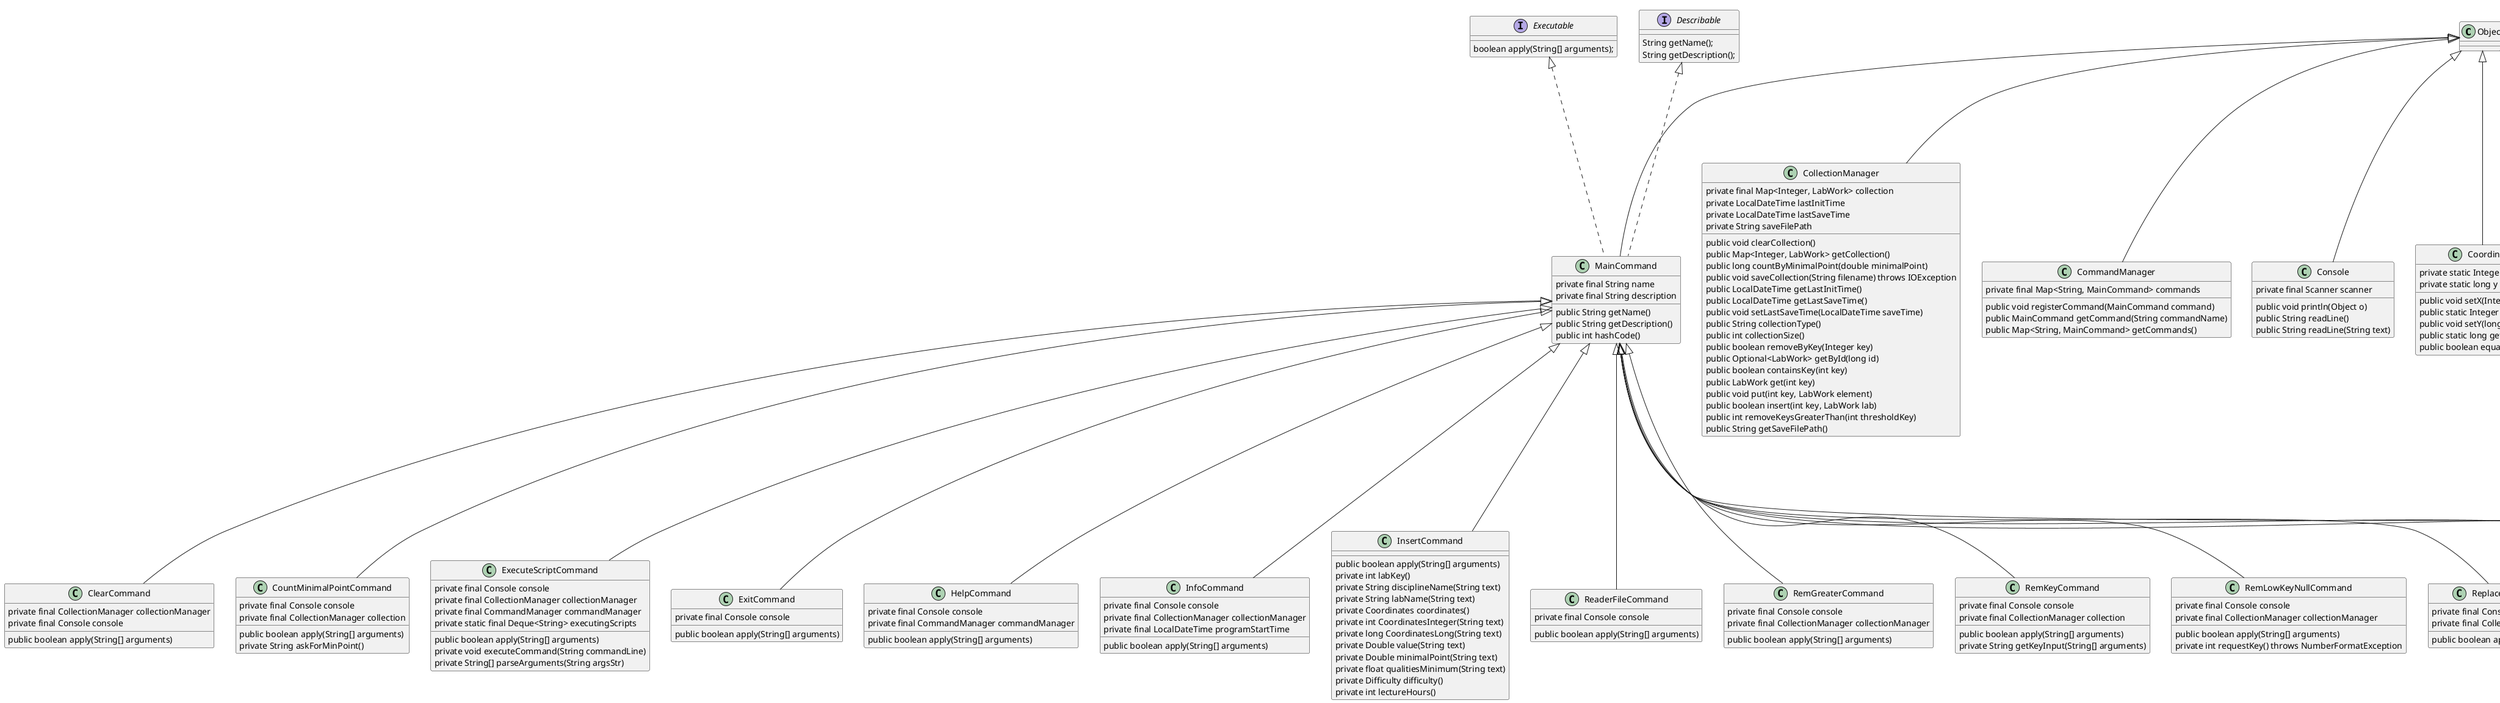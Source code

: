 @startuml
class Object {}
class MainCommand extends Object implements Executable, Describable{
private final String name
private final String description
public String getName()
public String getDescription()
public int hashCode()
}
class CollectionManager extends Object{
private final Map<Integer, LabWork> collection
private LocalDateTime lastInitTime
private LocalDateTime lastSaveTime
private String saveFilePath
public void clearCollection()
public Map<Integer, LabWork> getCollection()
public long countByMinimalPoint(double minimalPoint)
public void saveCollection(String filename) throws IOException
public LocalDateTime getLastInitTime()
public LocalDateTime getLastSaveTime()
public void setLastSaveTime(LocalDateTime saveTime)
public String collectionType()
public int collectionSize()
public boolean removeByKey(Integer key)
public Optional<LabWork> getById(long id)
public boolean containsKey(int key)
public LabWork get(int key)
public void put(int key, LabWork element)
public boolean insert(int key, LabWork lab)
public int removeKeysGreaterThan(int thresholdKey)
public String getSaveFilePath()
}
class CommandManager extends Object{
private final Map<String, MainCommand> commands
public void registerCommand(MainCommand command)
public MainCommand getCommand(String commandName)
public Map<String, MainCommand> getCommands()
}
class ClearCommand extends MainCommand{
private final CollectionManager collectionManager
private final Console console
public boolean apply(String[] arguments)
}
class CountMinimalPointCommand extends MainCommand{
private final Console console
private final CollectionManager collection
public boolean apply(String[] arguments)
private String askForMinPoint()
}
class ExecuteScriptCommand extends MainCommand{
private final Console console
private final CollectionManager collectionManager
private final CommandManager commandManager
private static final Deque<String> executingScripts
public boolean apply(String[] arguments)
private void executeCommand(String commandLine)
private String[] parseArguments(String argsStr)
}
class ExitCommand extends MainCommand{
private final Console console
public boolean apply(String[] arguments)
}
class HelpCommand extends MainCommand{
private final Console console
private final CommandManager commandManager
public boolean apply(String[] arguments)
}
class InfoCommand extends MainCommand{
private final Console console
private final CollectionManager collectionManager
private final LocalDateTime programStartTime
public boolean apply(String[] arguments)
}
class InsertCommand extends MainCommand{
public boolean apply(String[] arguments)
private int labKey()
private String disciplineName(String text)
private String labName(String text)
private Coordinates coordinates()
private int CoordinatesInteger(String text)
private long CoordinatesLong(String text)
private Double value(String text)
private Double minimalPoint(String text)
private float qualitiesMinimum(String text)
private Difficulty difficulty()
private int lectureHours()
}
class ReaderFileCommand extends MainCommand{
private final Console console
public boolean apply(String[] arguments)
}
class RemGreaterCommand extends MainCommand{
private final Console console
private final CollectionManager collectionManager
public boolean apply(String[] arguments)
}
class RemKeyCommand extends MainCommand{
private final Console console
private final CollectionManager collection
public boolean apply(String[] arguments)
private String getKeyInput(String[] arguments)
}
class RemLowKeyNullCommand extends MainCommand{
private final Console console
private final CollectionManager collectionManager
public boolean apply(String[] arguments)
private int requestKey() throws NumberFormatException
}
class ReplaceLowNullCommand extends MainCommand{
private final Console console
private final CollectionManager collection
public boolean apply(String[] args)
}
class SaveCommand extends MainCommand{
private final Console console
private final CollectionManager collectionManager
public boolean apply(String[] arguments)
}
class ShowCommand extends MainCommand{
private final Console console
private final CollectionManager collectionManager
public boolean apply(String[] arguments)
private void printLabWorkDetails(LabWork labWork)
}
class UpdateCommand extends MainCommand{
private final Console console
private final CollectionManager collectionManager
public boolean apply(String[] arguments)
}
class Console extends Object{
private final Scanner scanner
public void println(Object o)
public String readLine()
public String readLine(String text)
}
class Coordinates extends Object{
private static Integer x
private static long y
public void setX(Integer x)
public static Integer getX()
public void setY(long y)
public static long getY()
public boolean equals(Object o)
}
class Difficulty extends Object{
private String name
public String toString()
public static Difficulty valueOf(String input)
private static Difficulty convertFromEnum(DifficultyEnum enumValue)
}
class Discipline extends Object{
private String name
private Integer lectureHours
public String getName()
public String toString()
public int hashCode()
}
class LabWork extends Object{
private Integer id
private String name
private Coordinates coordinates
private java.time.LocalDateTime creationDate
private Double minimalPoint
private float personalQualitiesMinimum
private Difficulty difficulty
private Discipline discipline
private Double value
public String getName()
public void setName(String name)
public Coordinates getCoordinates()
public void setCoordinates(Coordinates coordinates)
public LocalDateTime getCreationDate()
public void setCreationDate(LocalDateTime creationDate)
public Double getMinimalPoint()
public void setMinimalPoint(Double minimalPoint)
public float getPersonalQualitiesMinimum()
public void setPersonalQualitiesMinimum(float personalQualitiesMinimum)
public Difficulty getDifficulty()
public void setDifficulty(Difficulty difficulty)
public Discipline getDiscipline()
public void setDiscipline(Discipline discipline)
public Integer getID()
public void setID(Integer id)
public Integer generateID()
public Double getValue()
public void setValue(Double value)
public int hashCode()
public String toString()
public static LabWork createFromUserInput(Scanner scanner)
}
enum DifficultyEnum{
    VERY_HARD,
    IMPOSSIBLE,
    TERRIBLE;
}
class CollectionsEmptyException extends Exception{
public String getMessage()
}
class IllegalArgumentException extends Exception{
private String message
public String getMessage()
}
class IncorrectInputInScriptException extends Exception{
public String getMessage()
}
class InvalidFormException extends Exception{
public String getMessage()
}
class NoSuchCommandException extends Exception{
public String getMessage()
}
class NotFindException extends Exception{
public String getMessage()
}
interface Describable {
    String getName();
    String getDescription();
}
interface Executable {
    boolean apply(String[] arguments);
}
class Main extends Object{
private static void registerCommands(CommandManager commandManager, Console console, CollectionManager collectionManager) {
public static void printCommandList(CommandManager commandManager)
private static void handleUserInput(String input, Scanner scanner, CommandManager cm)

}
@enduml